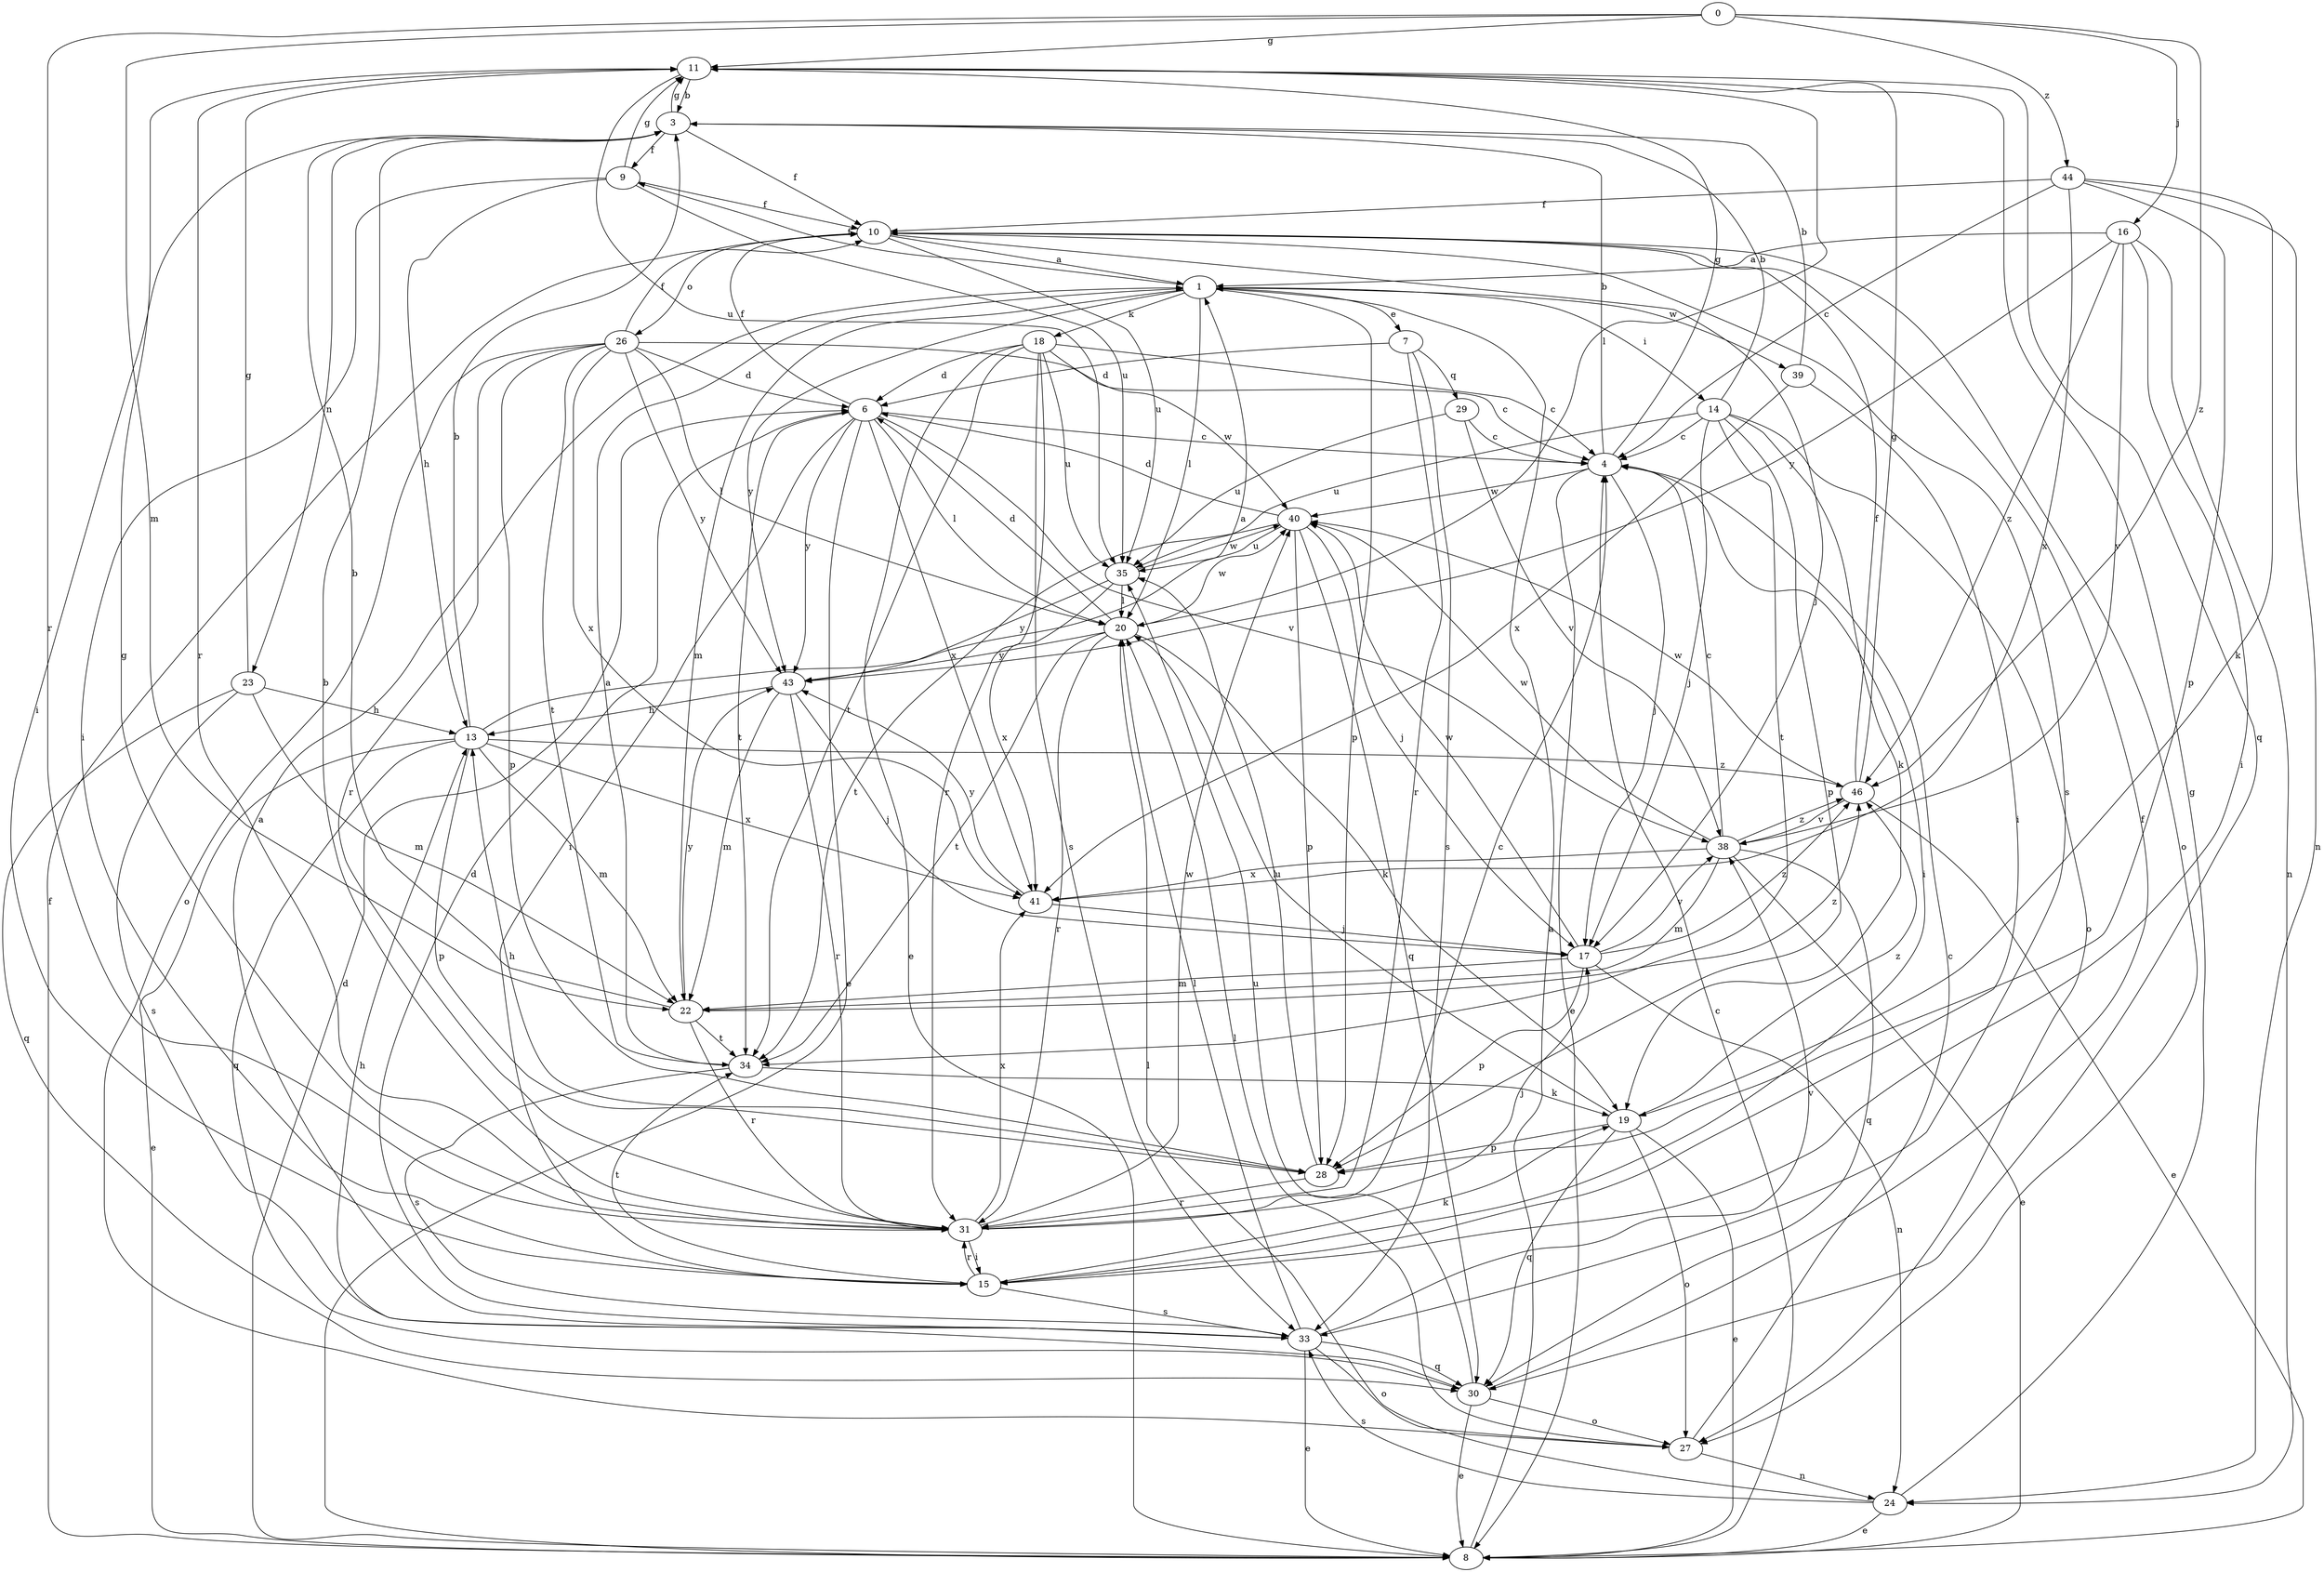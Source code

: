 strict digraph  {
0;
1;
3;
4;
6;
7;
8;
9;
10;
11;
13;
14;
15;
16;
17;
18;
19;
20;
22;
23;
24;
26;
27;
28;
29;
30;
31;
33;
34;
35;
38;
39;
40;
41;
43;
44;
46;
0 -> 11  [label=g];
0 -> 16  [label=j];
0 -> 22  [label=m];
0 -> 31  [label=r];
0 -> 44  [label=z];
0 -> 46  [label=z];
1 -> 7  [label=e];
1 -> 9  [label=f];
1 -> 14  [label=i];
1 -> 18  [label=k];
1 -> 20  [label=l];
1 -> 22  [label=m];
1 -> 28  [label=p];
1 -> 39  [label=w];
1 -> 43  [label=y];
3 -> 9  [label=f];
3 -> 10  [label=f];
3 -> 11  [label=g];
3 -> 15  [label=i];
3 -> 23  [label=n];
4 -> 3  [label=b];
4 -> 8  [label=e];
4 -> 11  [label=g];
4 -> 15  [label=i];
4 -> 17  [label=j];
4 -> 40  [label=w];
6 -> 4  [label=c];
6 -> 8  [label=e];
6 -> 10  [label=f];
6 -> 15  [label=i];
6 -> 20  [label=l];
6 -> 34  [label=t];
6 -> 38  [label=v];
6 -> 41  [label=x];
6 -> 43  [label=y];
7 -> 6  [label=d];
7 -> 29  [label=q];
7 -> 31  [label=r];
7 -> 33  [label=s];
8 -> 1  [label=a];
8 -> 4  [label=c];
8 -> 6  [label=d];
8 -> 10  [label=f];
9 -> 10  [label=f];
9 -> 11  [label=g];
9 -> 13  [label=h];
9 -> 15  [label=i];
9 -> 35  [label=u];
10 -> 1  [label=a];
10 -> 17  [label=j];
10 -> 26  [label=o];
10 -> 27  [label=o];
10 -> 33  [label=s];
10 -> 35  [label=u];
11 -> 3  [label=b];
11 -> 20  [label=l];
11 -> 30  [label=q];
11 -> 31  [label=r];
11 -> 35  [label=u];
13 -> 1  [label=a];
13 -> 3  [label=b];
13 -> 8  [label=e];
13 -> 22  [label=m];
13 -> 28  [label=p];
13 -> 30  [label=q];
13 -> 41  [label=x];
13 -> 46  [label=z];
14 -> 3  [label=b];
14 -> 4  [label=c];
14 -> 17  [label=j];
14 -> 19  [label=k];
14 -> 27  [label=o];
14 -> 28  [label=p];
14 -> 34  [label=t];
14 -> 35  [label=u];
15 -> 19  [label=k];
15 -> 31  [label=r];
15 -> 33  [label=s];
15 -> 34  [label=t];
16 -> 1  [label=a];
16 -> 15  [label=i];
16 -> 24  [label=n];
16 -> 38  [label=v];
16 -> 43  [label=y];
16 -> 46  [label=z];
17 -> 22  [label=m];
17 -> 24  [label=n];
17 -> 28  [label=p];
17 -> 38  [label=v];
17 -> 40  [label=w];
17 -> 46  [label=z];
18 -> 4  [label=c];
18 -> 6  [label=d];
18 -> 8  [label=e];
18 -> 31  [label=r];
18 -> 33  [label=s];
18 -> 34  [label=t];
18 -> 35  [label=u];
18 -> 40  [label=w];
19 -> 8  [label=e];
19 -> 20  [label=l];
19 -> 27  [label=o];
19 -> 28  [label=p];
19 -> 30  [label=q];
19 -> 46  [label=z];
20 -> 6  [label=d];
20 -> 19  [label=k];
20 -> 31  [label=r];
20 -> 34  [label=t];
20 -> 40  [label=w];
20 -> 43  [label=y];
22 -> 3  [label=b];
22 -> 31  [label=r];
22 -> 34  [label=t];
22 -> 43  [label=y];
22 -> 46  [label=z];
23 -> 11  [label=g];
23 -> 13  [label=h];
23 -> 22  [label=m];
23 -> 30  [label=q];
23 -> 33  [label=s];
24 -> 8  [label=e];
24 -> 11  [label=g];
24 -> 20  [label=l];
24 -> 33  [label=s];
26 -> 4  [label=c];
26 -> 6  [label=d];
26 -> 10  [label=f];
26 -> 20  [label=l];
26 -> 27  [label=o];
26 -> 28  [label=p];
26 -> 31  [label=r];
26 -> 34  [label=t];
26 -> 41  [label=x];
26 -> 43  [label=y];
27 -> 4  [label=c];
27 -> 20  [label=l];
27 -> 24  [label=n];
28 -> 13  [label=h];
28 -> 31  [label=r];
28 -> 35  [label=u];
29 -> 4  [label=c];
29 -> 35  [label=u];
29 -> 38  [label=v];
30 -> 8  [label=e];
30 -> 10  [label=f];
30 -> 13  [label=h];
30 -> 27  [label=o];
30 -> 35  [label=u];
31 -> 3  [label=b];
31 -> 4  [label=c];
31 -> 11  [label=g];
31 -> 15  [label=i];
31 -> 17  [label=j];
31 -> 40  [label=w];
31 -> 41  [label=x];
33 -> 1  [label=a];
33 -> 6  [label=d];
33 -> 8  [label=e];
33 -> 20  [label=l];
33 -> 27  [label=o];
33 -> 30  [label=q];
33 -> 38  [label=v];
34 -> 1  [label=a];
34 -> 19  [label=k];
34 -> 33  [label=s];
35 -> 20  [label=l];
35 -> 40  [label=w];
35 -> 41  [label=x];
35 -> 43  [label=y];
38 -> 4  [label=c];
38 -> 8  [label=e];
38 -> 22  [label=m];
38 -> 30  [label=q];
38 -> 40  [label=w];
38 -> 41  [label=x];
38 -> 46  [label=z];
39 -> 3  [label=b];
39 -> 15  [label=i];
39 -> 41  [label=x];
40 -> 6  [label=d];
40 -> 17  [label=j];
40 -> 28  [label=p];
40 -> 30  [label=q];
40 -> 34  [label=t];
40 -> 35  [label=u];
41 -> 17  [label=j];
41 -> 43  [label=y];
43 -> 13  [label=h];
43 -> 17  [label=j];
43 -> 22  [label=m];
43 -> 31  [label=r];
44 -> 4  [label=c];
44 -> 10  [label=f];
44 -> 19  [label=k];
44 -> 24  [label=n];
44 -> 28  [label=p];
44 -> 41  [label=x];
46 -> 8  [label=e];
46 -> 10  [label=f];
46 -> 11  [label=g];
46 -> 38  [label=v];
46 -> 40  [label=w];
}
